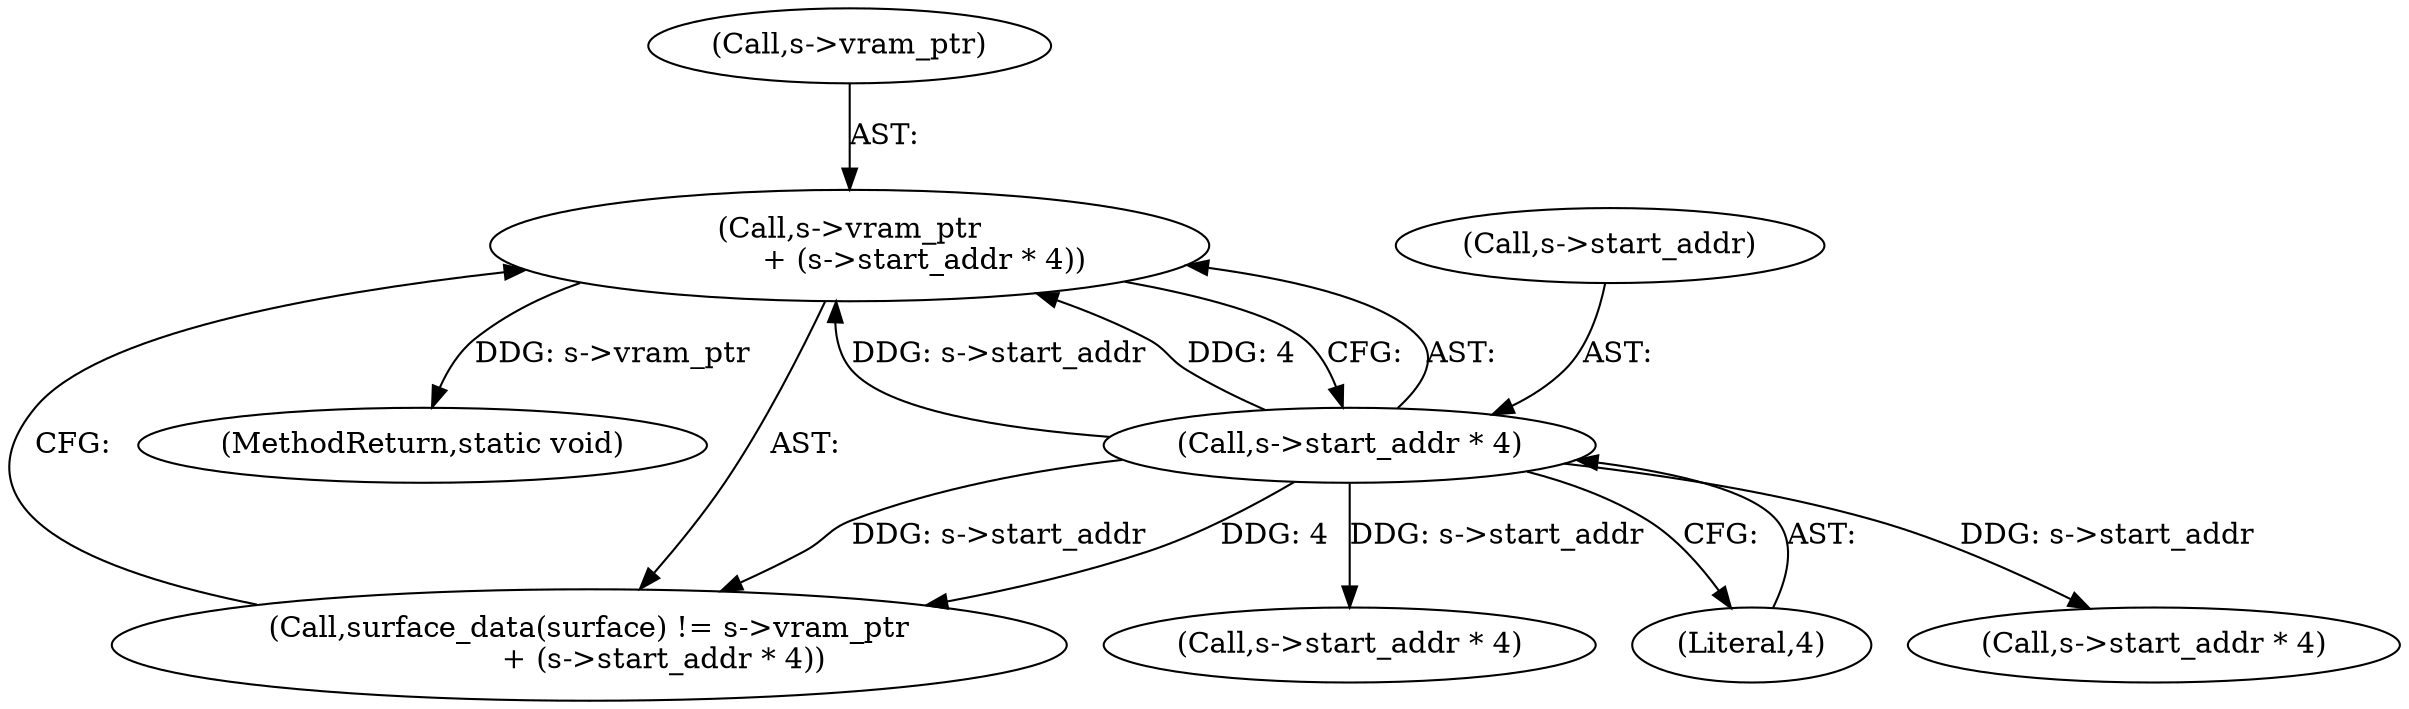 digraph "0_qemu_bfc56535f793c557aa754c50213fc5f882e6482d@pointer" {
"1000435" [label="(Call,s->vram_ptr\n                + (s->start_addr * 4))"];
"1000439" [label="(Call,s->start_addr * 4)"];
"1000439" [label="(Call,s->start_addr * 4)"];
"1000443" [label="(Literal,4)"];
"1000465" [label="(Call,s->start_addr * 4)"];
"1000440" [label="(Call,s->start_addr)"];
"1000435" [label="(Call,s->vram_ptr\n                + (s->start_addr * 4))"];
"1000436" [label="(Call,s->vram_ptr)"];
"1000432" [label="(Call,surface_data(surface) != s->vram_ptr\n                + (s->start_addr * 4))"];
"1000658" [label="(Call,s->start_addr * 4)"];
"1000939" [label="(MethodReturn,static void)"];
"1000435" -> "1000432"  [label="AST: "];
"1000435" -> "1000439"  [label="CFG: "];
"1000436" -> "1000435"  [label="AST: "];
"1000439" -> "1000435"  [label="AST: "];
"1000432" -> "1000435"  [label="CFG: "];
"1000435" -> "1000939"  [label="DDG: s->vram_ptr"];
"1000439" -> "1000435"  [label="DDG: s->start_addr"];
"1000439" -> "1000435"  [label="DDG: 4"];
"1000439" -> "1000443"  [label="CFG: "];
"1000440" -> "1000439"  [label="AST: "];
"1000443" -> "1000439"  [label="AST: "];
"1000439" -> "1000432"  [label="DDG: s->start_addr"];
"1000439" -> "1000432"  [label="DDG: 4"];
"1000439" -> "1000465"  [label="DDG: s->start_addr"];
"1000439" -> "1000658"  [label="DDG: s->start_addr"];
}
